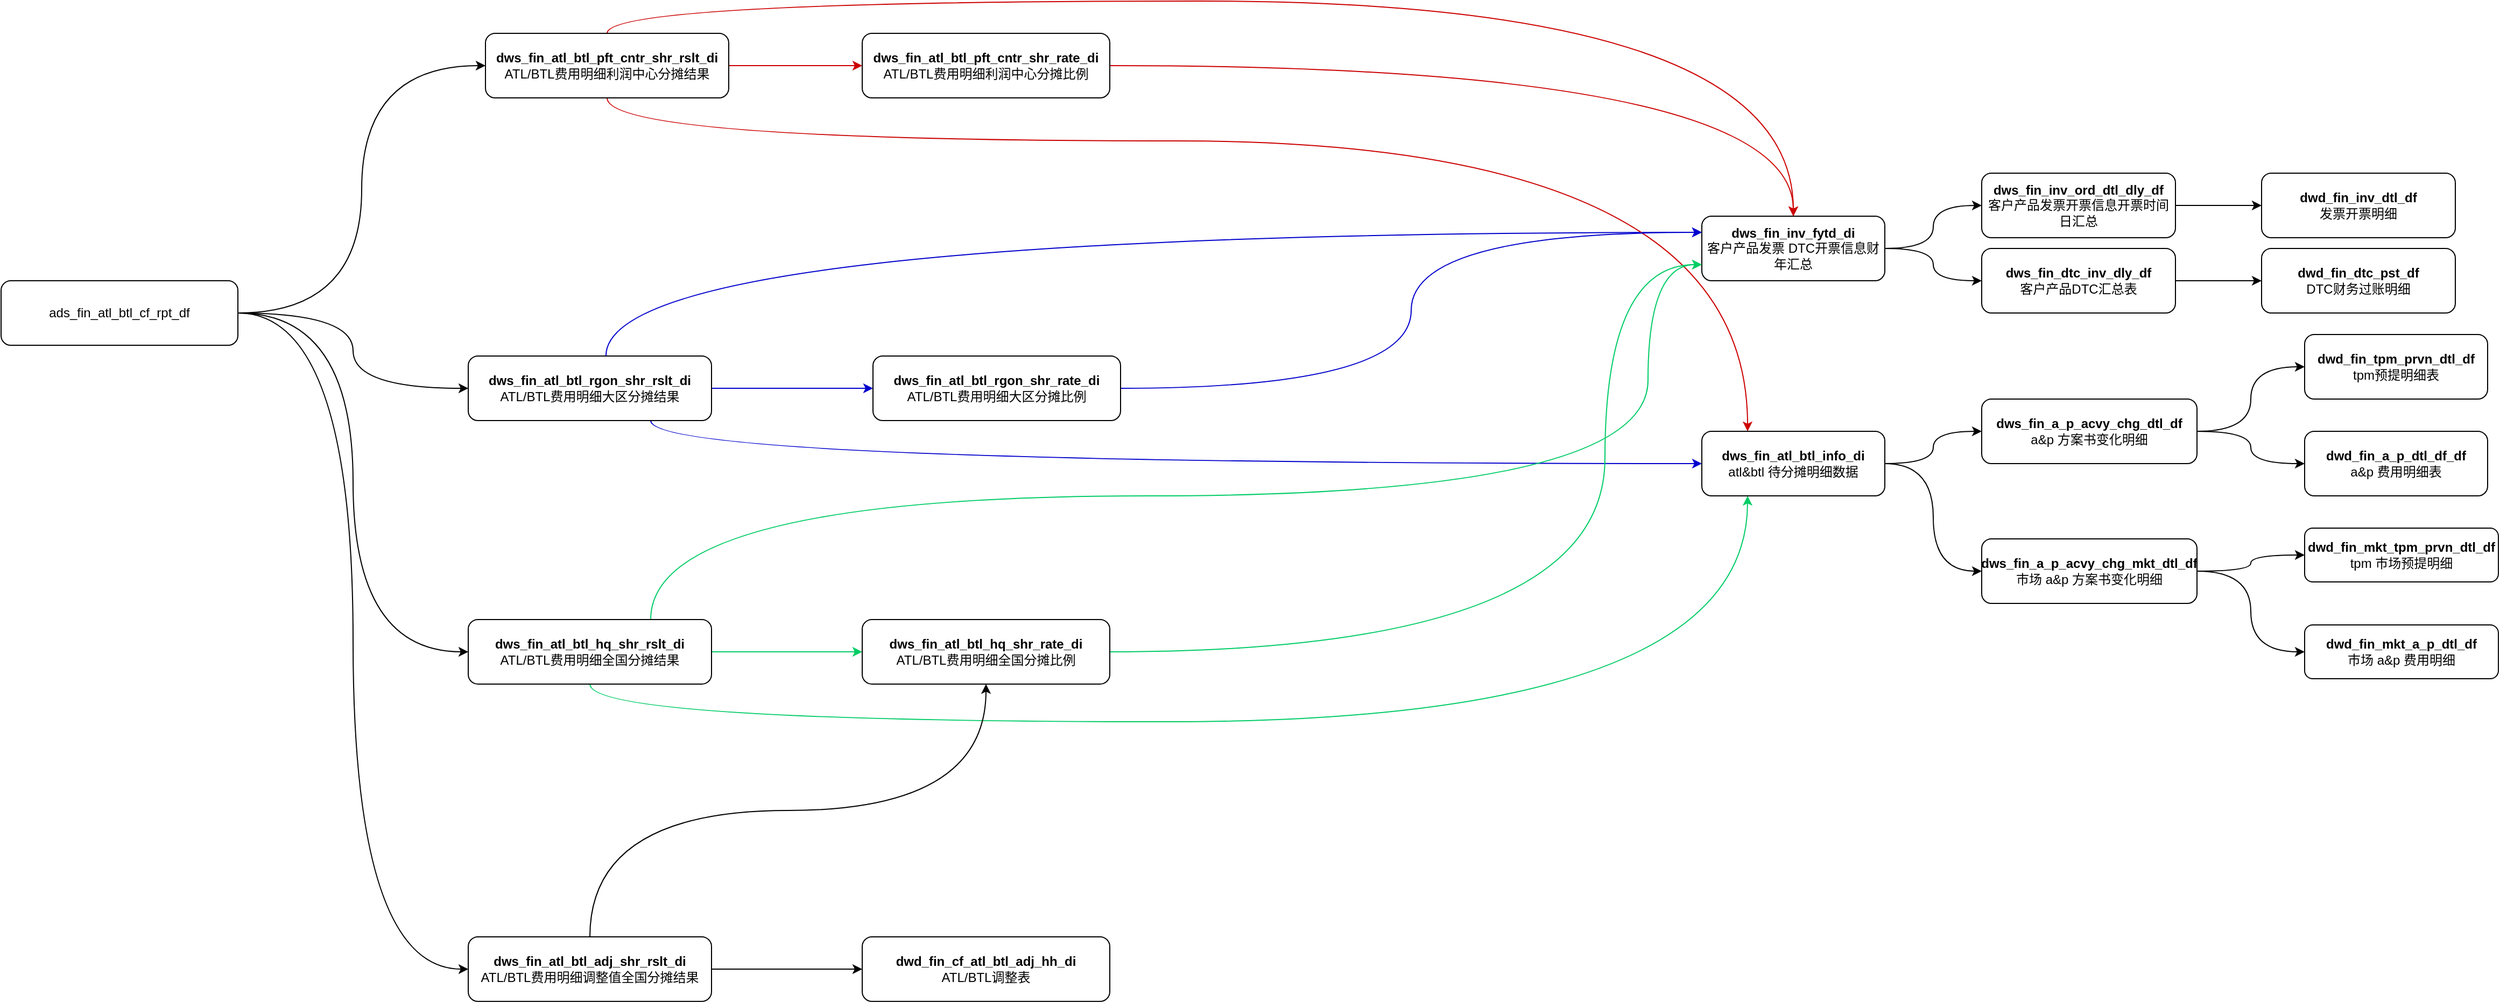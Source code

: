 <mxfile version="26.0.13">
  <diagram name="第 1 页" id="iGHmIZ3LZTDbb6ntpi60">
    <mxGraphModel dx="2089" dy="1855" grid="1" gridSize="10" guides="1" tooltips="1" connect="1" arrows="1" fold="1" page="1" pageScale="1" pageWidth="827" pageHeight="1169" math="0" shadow="0">
      <root>
        <mxCell id="0" />
        <mxCell id="1" parent="0" />
        <mxCell id="Ziax8fxTvrLB9GdavN1S-3" style="edgeStyle=orthogonalEdgeStyle;rounded=0;orthogonalLoop=1;jettySize=auto;html=1;entryX=0;entryY=0.5;entryDx=0;entryDy=0;curved=1;" parent="1" source="Ziax8fxTvrLB9GdavN1S-1" target="Ziax8fxTvrLB9GdavN1S-2" edge="1">
          <mxGeometry relative="1" as="geometry" />
        </mxCell>
        <mxCell id="Ziax8fxTvrLB9GdavN1S-5" style="edgeStyle=orthogonalEdgeStyle;rounded=0;orthogonalLoop=1;jettySize=auto;html=1;entryX=0;entryY=0.5;entryDx=0;entryDy=0;curved=1;" parent="1" source="Ziax8fxTvrLB9GdavN1S-1" target="Ziax8fxTvrLB9GdavN1S-4" edge="1">
          <mxGeometry relative="1" as="geometry" />
        </mxCell>
        <mxCell id="Ziax8fxTvrLB9GdavN1S-7" style="edgeStyle=orthogonalEdgeStyle;rounded=0;orthogonalLoop=1;jettySize=auto;html=1;entryX=0;entryY=0.5;entryDx=0;entryDy=0;curved=1;" parent="1" source="Ziax8fxTvrLB9GdavN1S-1" target="Ziax8fxTvrLB9GdavN1S-6" edge="1">
          <mxGeometry relative="1" as="geometry" />
        </mxCell>
        <mxCell id="Ziax8fxTvrLB9GdavN1S-9" style="edgeStyle=orthogonalEdgeStyle;rounded=0;orthogonalLoop=1;jettySize=auto;html=1;entryX=0;entryY=0.5;entryDx=0;entryDy=0;curved=1;" parent="1" source="Ziax8fxTvrLB9GdavN1S-1" target="Ziax8fxTvrLB9GdavN1S-8" edge="1">
          <mxGeometry relative="1" as="geometry" />
        </mxCell>
        <mxCell id="Ziax8fxTvrLB9GdavN1S-1" value="ads_fin_atl_btl_cf_rpt_df" style="rounded=1;whiteSpace=wrap;html=1;" parent="1" vertex="1">
          <mxGeometry x="-20" y="110" width="220" height="60" as="geometry" />
        </mxCell>
        <mxCell id="bz2IT3Z17b47Xwp1ipDZ-12" style="edgeStyle=orthogonalEdgeStyle;rounded=0;orthogonalLoop=1;jettySize=auto;html=1;entryX=0;entryY=0.25;entryDx=0;entryDy=0;curved=1;exitX=0.566;exitY=0;exitDx=0;exitDy=0;exitPerimeter=0;strokeColor=#0000CC;" edge="1" parent="1" source="Ziax8fxTvrLB9GdavN1S-2" target="Ziax8fxTvrLB9GdavN1S-25">
          <mxGeometry relative="1" as="geometry" />
        </mxCell>
        <mxCell id="bz2IT3Z17b47Xwp1ipDZ-15" style="edgeStyle=orthogonalEdgeStyle;rounded=0;orthogonalLoop=1;jettySize=auto;html=1;entryX=0;entryY=0.5;entryDx=0;entryDy=0;curved=1;strokeColor=#0000CC;" edge="1" parent="1" source="Ziax8fxTvrLB9GdavN1S-2" target="bz2IT3Z17b47Xwp1ipDZ-14">
          <mxGeometry relative="1" as="geometry" />
        </mxCell>
        <mxCell id="bz2IT3Z17b47Xwp1ipDZ-24" style="edgeStyle=orthogonalEdgeStyle;rounded=0;orthogonalLoop=1;jettySize=auto;html=1;entryX=0;entryY=0.5;entryDx=0;entryDy=0;curved=1;exitX=0.75;exitY=1;exitDx=0;exitDy=0;strokeColor=#0000CC;" edge="1" parent="1" source="Ziax8fxTvrLB9GdavN1S-2" target="Ziax8fxTvrLB9GdavN1S-10">
          <mxGeometry relative="1" as="geometry" />
        </mxCell>
        <mxCell id="Ziax8fxTvrLB9GdavN1S-2" value="&lt;b&gt;dws_fin_atl_btl_rgon_shr_rslt_di&lt;/b&gt;&lt;div&gt;ATL/BTL费用明细大区分摊结果&lt;/div&gt;" style="rounded=1;html=1;whiteSpace=wrap;" parent="1" vertex="1">
          <mxGeometry x="414" y="180" width="226" height="60" as="geometry" />
        </mxCell>
        <mxCell id="Ziax8fxTvrLB9GdavN1S-27" style="edgeStyle=orthogonalEdgeStyle;rounded=0;orthogonalLoop=1;jettySize=auto;html=1;entryX=0;entryY=0.5;entryDx=0;entryDy=0;curved=1;strokeColor=#CC0000;" parent="1" source="Ziax8fxTvrLB9GdavN1S-4" target="Ziax8fxTvrLB9GdavN1S-24" edge="1">
          <mxGeometry relative="1" as="geometry" />
        </mxCell>
        <mxCell id="bz2IT3Z17b47Xwp1ipDZ-11" style="edgeStyle=orthogonalEdgeStyle;rounded=0;orthogonalLoop=1;jettySize=auto;html=1;entryX=0.5;entryY=0;entryDx=0;entryDy=0;curved=1;strokeColor=#CC0000;" edge="1" parent="1" source="Ziax8fxTvrLB9GdavN1S-4" target="Ziax8fxTvrLB9GdavN1S-25">
          <mxGeometry relative="1" as="geometry">
            <mxPoint x="560" y="-170" as="targetPoint" />
            <Array as="points">
              <mxPoint x="543" y="-150" />
              <mxPoint x="1645" y="-150" />
            </Array>
          </mxGeometry>
        </mxCell>
        <mxCell id="bz2IT3Z17b47Xwp1ipDZ-22" style="edgeStyle=orthogonalEdgeStyle;rounded=0;orthogonalLoop=1;jettySize=auto;html=1;entryX=0.25;entryY=0;entryDx=0;entryDy=0;curved=1;strokeColor=#CC0000;" edge="1" parent="1" source="Ziax8fxTvrLB9GdavN1S-4" target="Ziax8fxTvrLB9GdavN1S-10">
          <mxGeometry relative="1" as="geometry">
            <Array as="points">
              <mxPoint x="543" y="-20" />
              <mxPoint x="1603" y="-20" />
            </Array>
          </mxGeometry>
        </mxCell>
        <mxCell id="Ziax8fxTvrLB9GdavN1S-4" value="&lt;b&gt;dws_fin_atl_btl_pft_cntr_shr_rslt_di&lt;/b&gt;&lt;div&gt;ATL/BTL费用明细利润中心分摊结果&lt;/div&gt;" style="rounded=1;html=1;whiteSpace=wrap;" parent="1" vertex="1">
          <mxGeometry x="430" y="-120" width="226" height="60" as="geometry" />
        </mxCell>
        <mxCell id="bz2IT3Z17b47Xwp1ipDZ-18" style="edgeStyle=orthogonalEdgeStyle;rounded=0;orthogonalLoop=1;jettySize=auto;html=1;entryX=0.25;entryY=1;entryDx=0;entryDy=0;exitX=0.5;exitY=1;exitDx=0;exitDy=0;curved=1;strokeColor=#00CC66;" edge="1" parent="1" source="Ziax8fxTvrLB9GdavN1S-6" target="Ziax8fxTvrLB9GdavN1S-10">
          <mxGeometry relative="1" as="geometry">
            <Array as="points">
              <mxPoint x="527" y="520" />
              <mxPoint x="1603" y="520" />
            </Array>
          </mxGeometry>
        </mxCell>
        <mxCell id="bz2IT3Z17b47Xwp1ipDZ-20" style="edgeStyle=orthogonalEdgeStyle;rounded=0;orthogonalLoop=1;jettySize=auto;html=1;entryX=0;entryY=0.5;entryDx=0;entryDy=0;curved=1;strokeColor=#00CC66;" edge="1" parent="1" source="Ziax8fxTvrLB9GdavN1S-6" target="bz2IT3Z17b47Xwp1ipDZ-19">
          <mxGeometry relative="1" as="geometry" />
        </mxCell>
        <mxCell id="bz2IT3Z17b47Xwp1ipDZ-26" style="edgeStyle=orthogonalEdgeStyle;rounded=0;orthogonalLoop=1;jettySize=auto;html=1;entryX=0;entryY=0.75;entryDx=0;entryDy=0;curved=1;exitX=0.75;exitY=0;exitDx=0;exitDy=0;strokeColor=#00CC66;" edge="1" parent="1" source="Ziax8fxTvrLB9GdavN1S-6" target="Ziax8fxTvrLB9GdavN1S-25">
          <mxGeometry relative="1" as="geometry">
            <Array as="points">
              <mxPoint x="584" y="310" />
              <mxPoint x="1510" y="310" />
              <mxPoint x="1510" y="95" />
            </Array>
          </mxGeometry>
        </mxCell>
        <mxCell id="Ziax8fxTvrLB9GdavN1S-6" value="&lt;b&gt;dws_fin_atl_btl_hq_shr_rslt_di&lt;/b&gt;&lt;div&gt;ATL/BTL费用明细全国分摊结果&lt;/div&gt;" style="rounded=1;whiteSpace=wrap;html=1;" parent="1" vertex="1">
          <mxGeometry x="414" y="425" width="226" height="60" as="geometry" />
        </mxCell>
        <mxCell id="bz2IT3Z17b47Xwp1ipDZ-27" style="edgeStyle=orthogonalEdgeStyle;rounded=0;orthogonalLoop=1;jettySize=auto;html=1;entryX=0.5;entryY=1;entryDx=0;entryDy=0;curved=1;exitX=0.5;exitY=0;exitDx=0;exitDy=0;" edge="1" parent="1" source="Ziax8fxTvrLB9GdavN1S-8" target="bz2IT3Z17b47Xwp1ipDZ-19">
          <mxGeometry relative="1" as="geometry" />
        </mxCell>
        <mxCell id="bz2IT3Z17b47Xwp1ipDZ-29" style="edgeStyle=orthogonalEdgeStyle;rounded=0;orthogonalLoop=1;jettySize=auto;html=1;entryX=0;entryY=0.5;entryDx=0;entryDy=0;curved=1;" edge="1" parent="1" source="Ziax8fxTvrLB9GdavN1S-8" target="bz2IT3Z17b47Xwp1ipDZ-28">
          <mxGeometry relative="1" as="geometry" />
        </mxCell>
        <mxCell id="Ziax8fxTvrLB9GdavN1S-8" value="&lt;b&gt;dws_fin_atl_btl_adj_shr_rslt_di&lt;/b&gt;&lt;div&gt;ATL/BTL费用明细调整值全国分摊结果&lt;/div&gt;" style="rounded=1;whiteSpace=wrap;html=1;" parent="1" vertex="1">
          <mxGeometry x="414" y="720" width="226" height="60" as="geometry" />
        </mxCell>
        <mxCell id="Ziax8fxTvrLB9GdavN1S-14" style="edgeStyle=orthogonalEdgeStyle;rounded=0;orthogonalLoop=1;jettySize=auto;html=1;entryX=0;entryY=0.5;entryDx=0;entryDy=0;curved=1;" parent="1" source="Ziax8fxTvrLB9GdavN1S-10" target="Ziax8fxTvrLB9GdavN1S-12" edge="1">
          <mxGeometry relative="1" as="geometry" />
        </mxCell>
        <mxCell id="Ziax8fxTvrLB9GdavN1S-15" style="edgeStyle=orthogonalEdgeStyle;rounded=0;orthogonalLoop=1;jettySize=auto;html=1;entryX=0;entryY=0.5;entryDx=0;entryDy=0;curved=1;" parent="1" source="Ziax8fxTvrLB9GdavN1S-10" target="Ziax8fxTvrLB9GdavN1S-13" edge="1">
          <mxGeometry relative="1" as="geometry" />
        </mxCell>
        <mxCell id="Ziax8fxTvrLB9GdavN1S-10" value="&lt;b&gt;dws_fin_atl_btl_info_di&lt;/b&gt;&lt;div&gt;atl&amp;amp;btl 待分摊明细数据&lt;/div&gt;" style="rounded=1;whiteSpace=wrap;html=1;" parent="1" vertex="1">
          <mxGeometry x="1560" y="250" width="170" height="60" as="geometry" />
        </mxCell>
        <mxCell id="Ziax8fxTvrLB9GdavN1S-18" style="edgeStyle=orthogonalEdgeStyle;rounded=0;orthogonalLoop=1;jettySize=auto;html=1;curved=1;" parent="1" source="Ziax8fxTvrLB9GdavN1S-12" target="Ziax8fxTvrLB9GdavN1S-16" edge="1">
          <mxGeometry relative="1" as="geometry" />
        </mxCell>
        <mxCell id="Ziax8fxTvrLB9GdavN1S-19" style="edgeStyle=orthogonalEdgeStyle;rounded=0;orthogonalLoop=1;jettySize=auto;html=1;entryX=0;entryY=0.5;entryDx=0;entryDy=0;curved=1;" parent="1" source="Ziax8fxTvrLB9GdavN1S-12" target="Ziax8fxTvrLB9GdavN1S-17" edge="1">
          <mxGeometry relative="1" as="geometry" />
        </mxCell>
        <mxCell id="Ziax8fxTvrLB9GdavN1S-12" value="&lt;b&gt;dws_fin_a_p_acvy_chg_dtl_df&lt;/b&gt;&lt;div&gt;a&amp;amp;p 方案书变化明细&lt;/div&gt;" style="rounded=1;whiteSpace=wrap;html=1;" parent="1" vertex="1">
          <mxGeometry x="1820" y="220" width="200" height="60" as="geometry" />
        </mxCell>
        <mxCell id="Ziax8fxTvrLB9GdavN1S-22" style="edgeStyle=orthogonalEdgeStyle;rounded=0;orthogonalLoop=1;jettySize=auto;html=1;entryX=0;entryY=0.5;entryDx=0;entryDy=0;curved=1;" parent="1" source="Ziax8fxTvrLB9GdavN1S-13" target="Ziax8fxTvrLB9GdavN1S-20" edge="1">
          <mxGeometry relative="1" as="geometry" />
        </mxCell>
        <mxCell id="Ziax8fxTvrLB9GdavN1S-23" style="edgeStyle=orthogonalEdgeStyle;rounded=0;orthogonalLoop=1;jettySize=auto;html=1;entryX=0;entryY=0.5;entryDx=0;entryDy=0;curved=1;" parent="1" source="Ziax8fxTvrLB9GdavN1S-13" target="Ziax8fxTvrLB9GdavN1S-21" edge="1">
          <mxGeometry relative="1" as="geometry" />
        </mxCell>
        <mxCell id="Ziax8fxTvrLB9GdavN1S-13" value="&lt;b&gt;dws_fin_a_p_acvy_chg_mkt_dtl_df&lt;/b&gt;&lt;div&gt;市场 a&amp;amp;p 方案书变化明细&lt;/div&gt;" style="rounded=1;whiteSpace=wrap;html=1;" parent="1" vertex="1">
          <mxGeometry x="1820" y="350" width="200" height="60" as="geometry" />
        </mxCell>
        <mxCell id="Ziax8fxTvrLB9GdavN1S-16" value="&lt;b&gt;dwd_fin_tpm_prvn_dtl_df&lt;/b&gt;&lt;br&gt;tpm预提明细表" style="rounded=1;whiteSpace=wrap;html=1;" parent="1" vertex="1">
          <mxGeometry x="2120" y="160" width="170" height="60" as="geometry" />
        </mxCell>
        <mxCell id="Ziax8fxTvrLB9GdavN1S-17" value="&lt;b&gt;dwd_fin_a_p_dtl_df_df&lt;/b&gt;&lt;br&gt;a&amp;amp;p 费用明细表" style="rounded=1;whiteSpace=wrap;html=1;" parent="1" vertex="1">
          <mxGeometry x="2120" y="250" width="170" height="60" as="geometry" />
        </mxCell>
        <mxCell id="Ziax8fxTvrLB9GdavN1S-20" value="&lt;b&gt;dwd_fin_mkt_tpm_prvn_dtl_df&lt;/b&gt;&lt;br&gt;tpm 市场预提明细" style="rounded=1;whiteSpace=wrap;html=1;" parent="1" vertex="1">
          <mxGeometry x="2120" y="340" width="180" height="50" as="geometry" />
        </mxCell>
        <mxCell id="Ziax8fxTvrLB9GdavN1S-21" value="&lt;b&gt;dwd_fin_mkt_a_p_dtl_df&lt;/b&gt;&lt;br&gt;&lt;div&gt;市场 a&amp;amp;p 费用明细&lt;/div&gt;" style="rounded=1;whiteSpace=wrap;html=1;" parent="1" vertex="1">
          <mxGeometry x="2120" y="430" width="180" height="50" as="geometry" />
        </mxCell>
        <mxCell id="Ziax8fxTvrLB9GdavN1S-28" style="edgeStyle=orthogonalEdgeStyle;rounded=0;orthogonalLoop=1;jettySize=auto;html=1;curved=1;strokeColor=#CC0000;" parent="1" source="Ziax8fxTvrLB9GdavN1S-24" target="Ziax8fxTvrLB9GdavN1S-25" edge="1">
          <mxGeometry relative="1" as="geometry" />
        </mxCell>
        <mxCell id="Ziax8fxTvrLB9GdavN1S-24" value="&lt;b&gt;dws_fin_atl_btl_pft_cntr_shr_rate_di&lt;/b&gt;&lt;div&gt;ATL/BTL费用明细利润中心分摊比例&lt;/div&gt;" style="rounded=1;html=1;whiteSpace=wrap;" parent="1" vertex="1">
          <mxGeometry x="780" y="-120" width="230" height="60" as="geometry" />
        </mxCell>
        <mxCell id="bz2IT3Z17b47Xwp1ipDZ-2" style="edgeStyle=orthogonalEdgeStyle;rounded=0;orthogonalLoop=1;jettySize=auto;html=1;entryX=0;entryY=0.5;entryDx=0;entryDy=0;curved=1;" edge="1" parent="1" source="Ziax8fxTvrLB9GdavN1S-25" target="bz2IT3Z17b47Xwp1ipDZ-1">
          <mxGeometry relative="1" as="geometry" />
        </mxCell>
        <mxCell id="bz2IT3Z17b47Xwp1ipDZ-6" style="edgeStyle=orthogonalEdgeStyle;rounded=0;orthogonalLoop=1;jettySize=auto;html=1;entryX=0;entryY=0.5;entryDx=0;entryDy=0;curved=1;" edge="1" parent="1" source="Ziax8fxTvrLB9GdavN1S-25" target="bz2IT3Z17b47Xwp1ipDZ-5">
          <mxGeometry relative="1" as="geometry" />
        </mxCell>
        <mxCell id="Ziax8fxTvrLB9GdavN1S-25" value="&lt;b&gt;dws_fin_inv_fytd_di&lt;/b&gt;&lt;div&gt;客户产品发票 DTC开票信息财年汇总&lt;/div&gt;" style="rounded=1;whiteSpace=wrap;html=1;" parent="1" vertex="1">
          <mxGeometry x="1560" y="50" width="170" height="60" as="geometry" />
        </mxCell>
        <mxCell id="bz2IT3Z17b47Xwp1ipDZ-4" style="edgeStyle=orthogonalEdgeStyle;rounded=0;orthogonalLoop=1;jettySize=auto;html=1;curved=1;" edge="1" parent="1" source="bz2IT3Z17b47Xwp1ipDZ-1" target="bz2IT3Z17b47Xwp1ipDZ-3">
          <mxGeometry relative="1" as="geometry" />
        </mxCell>
        <mxCell id="bz2IT3Z17b47Xwp1ipDZ-1" value="&lt;b&gt;dws_fin_inv_ord_dtl_dly_df&lt;/b&gt;&lt;br&gt;&lt;div&gt;客户产品发票开票信息开票时间日汇总&lt;/div&gt;" style="rounded=1;whiteSpace=wrap;html=1;" vertex="1" parent="1">
          <mxGeometry x="1820" y="10" width="180" height="60" as="geometry" />
        </mxCell>
        <mxCell id="bz2IT3Z17b47Xwp1ipDZ-3" value="&lt;b&gt;dwd_fin_inv_dtl_df&lt;/b&gt;&lt;br&gt;&lt;div&gt;发票开票明细&lt;/div&gt;" style="rounded=1;whiteSpace=wrap;html=1;" vertex="1" parent="1">
          <mxGeometry x="2080" y="10" width="180" height="60" as="geometry" />
        </mxCell>
        <mxCell id="bz2IT3Z17b47Xwp1ipDZ-8" style="edgeStyle=orthogonalEdgeStyle;rounded=0;orthogonalLoop=1;jettySize=auto;html=1;entryX=0;entryY=0.5;entryDx=0;entryDy=0;curved=1;" edge="1" parent="1" source="bz2IT3Z17b47Xwp1ipDZ-5" target="bz2IT3Z17b47Xwp1ipDZ-7">
          <mxGeometry relative="1" as="geometry" />
        </mxCell>
        <mxCell id="bz2IT3Z17b47Xwp1ipDZ-5" value="&lt;b&gt;dws_fin_dtc_inv_dly_df&lt;/b&gt;&lt;br&gt;&lt;div&gt;客户产品DTC汇总表&lt;/div&gt;" style="rounded=1;whiteSpace=wrap;html=1;" vertex="1" parent="1">
          <mxGeometry x="1820" y="80" width="180" height="60" as="geometry" />
        </mxCell>
        <mxCell id="bz2IT3Z17b47Xwp1ipDZ-7" value="&lt;b&gt;dwd_fin_dtc_pst_df&lt;/b&gt;&lt;br&gt;&lt;div&gt;DTC财务过账明细&lt;/div&gt;" style="rounded=1;whiteSpace=wrap;html=1;" vertex="1" parent="1">
          <mxGeometry x="2080" y="80" width="180" height="60" as="geometry" />
        </mxCell>
        <mxCell id="bz2IT3Z17b47Xwp1ipDZ-23" style="edgeStyle=orthogonalEdgeStyle;rounded=0;orthogonalLoop=1;jettySize=auto;html=1;entryX=0;entryY=0.25;entryDx=0;entryDy=0;curved=1;strokeColor=#0000CC;" edge="1" parent="1" source="bz2IT3Z17b47Xwp1ipDZ-14" target="Ziax8fxTvrLB9GdavN1S-25">
          <mxGeometry relative="1" as="geometry" />
        </mxCell>
        <mxCell id="bz2IT3Z17b47Xwp1ipDZ-14" value="&lt;b&gt;dws_fin_atl_btl_rgon_shr_rate_di&lt;/b&gt;&lt;br&gt;&lt;div&gt;ATL/BTL费用明细大区分摊比例&lt;/div&gt;" style="rounded=1;html=1;whiteSpace=wrap;" vertex="1" parent="1">
          <mxGeometry x="790" y="180" width="230" height="60" as="geometry" />
        </mxCell>
        <mxCell id="bz2IT3Z17b47Xwp1ipDZ-21" style="edgeStyle=orthogonalEdgeStyle;rounded=0;orthogonalLoop=1;jettySize=auto;html=1;entryX=0;entryY=0.75;entryDx=0;entryDy=0;curved=1;strokeColor=#00CC66;" edge="1" parent="1" source="bz2IT3Z17b47Xwp1ipDZ-19" target="Ziax8fxTvrLB9GdavN1S-25">
          <mxGeometry relative="1" as="geometry">
            <Array as="points">
              <mxPoint x="1470" y="455" />
              <mxPoint x="1470" y="95" />
            </Array>
          </mxGeometry>
        </mxCell>
        <mxCell id="bz2IT3Z17b47Xwp1ipDZ-19" value="&lt;b&gt;dws_fin_atl_btl_hq_shr_rate_di&lt;/b&gt;&lt;br&gt;&lt;div&gt;ATL/BTL费用明细全国分摊比例&lt;/div&gt;" style="rounded=1;html=1;whiteSpace=wrap;" vertex="1" parent="1">
          <mxGeometry x="780" y="425" width="230" height="60" as="geometry" />
        </mxCell>
        <mxCell id="bz2IT3Z17b47Xwp1ipDZ-28" value="&lt;b&gt;dwd_fin_cf_atl_btl_adj_hh_di&lt;/b&gt;&lt;br&gt;&lt;div&gt;ATL/BTL调整表&lt;/div&gt;" style="rounded=1;html=1;whiteSpace=wrap;" vertex="1" parent="1">
          <mxGeometry x="780" y="720" width="230" height="60" as="geometry" />
        </mxCell>
      </root>
    </mxGraphModel>
  </diagram>
</mxfile>
